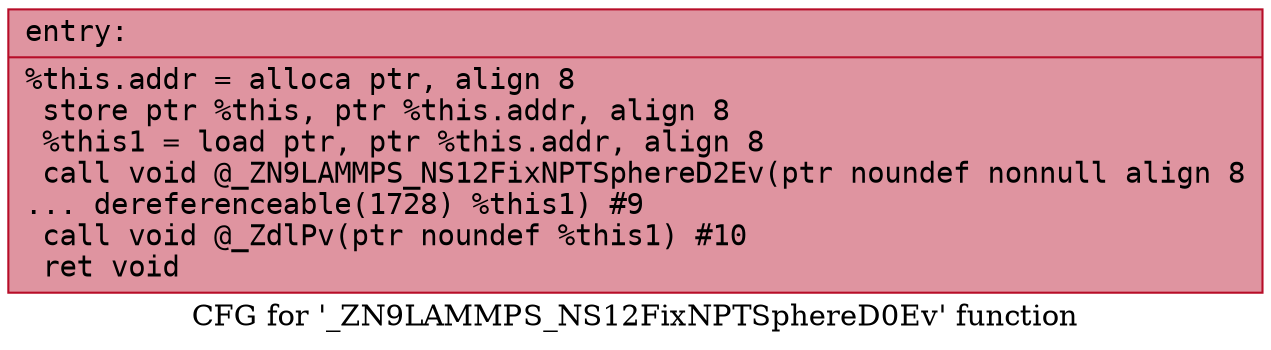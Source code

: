 digraph "CFG for '_ZN9LAMMPS_NS12FixNPTSphereD0Ev' function" {
	label="CFG for '_ZN9LAMMPS_NS12FixNPTSphereD0Ev' function";

	Node0x56101157d560 [shape=record,color="#b70d28ff", style=filled, fillcolor="#b70d2870" fontname="Courier",label="{entry:\l|  %this.addr = alloca ptr, align 8\l  store ptr %this, ptr %this.addr, align 8\l  %this1 = load ptr, ptr %this.addr, align 8\l  call void @_ZN9LAMMPS_NS12FixNPTSphereD2Ev(ptr noundef nonnull align 8\l... dereferenceable(1728) %this1) #9\l  call void @_ZdlPv(ptr noundef %this1) #10\l  ret void\l}"];
}
